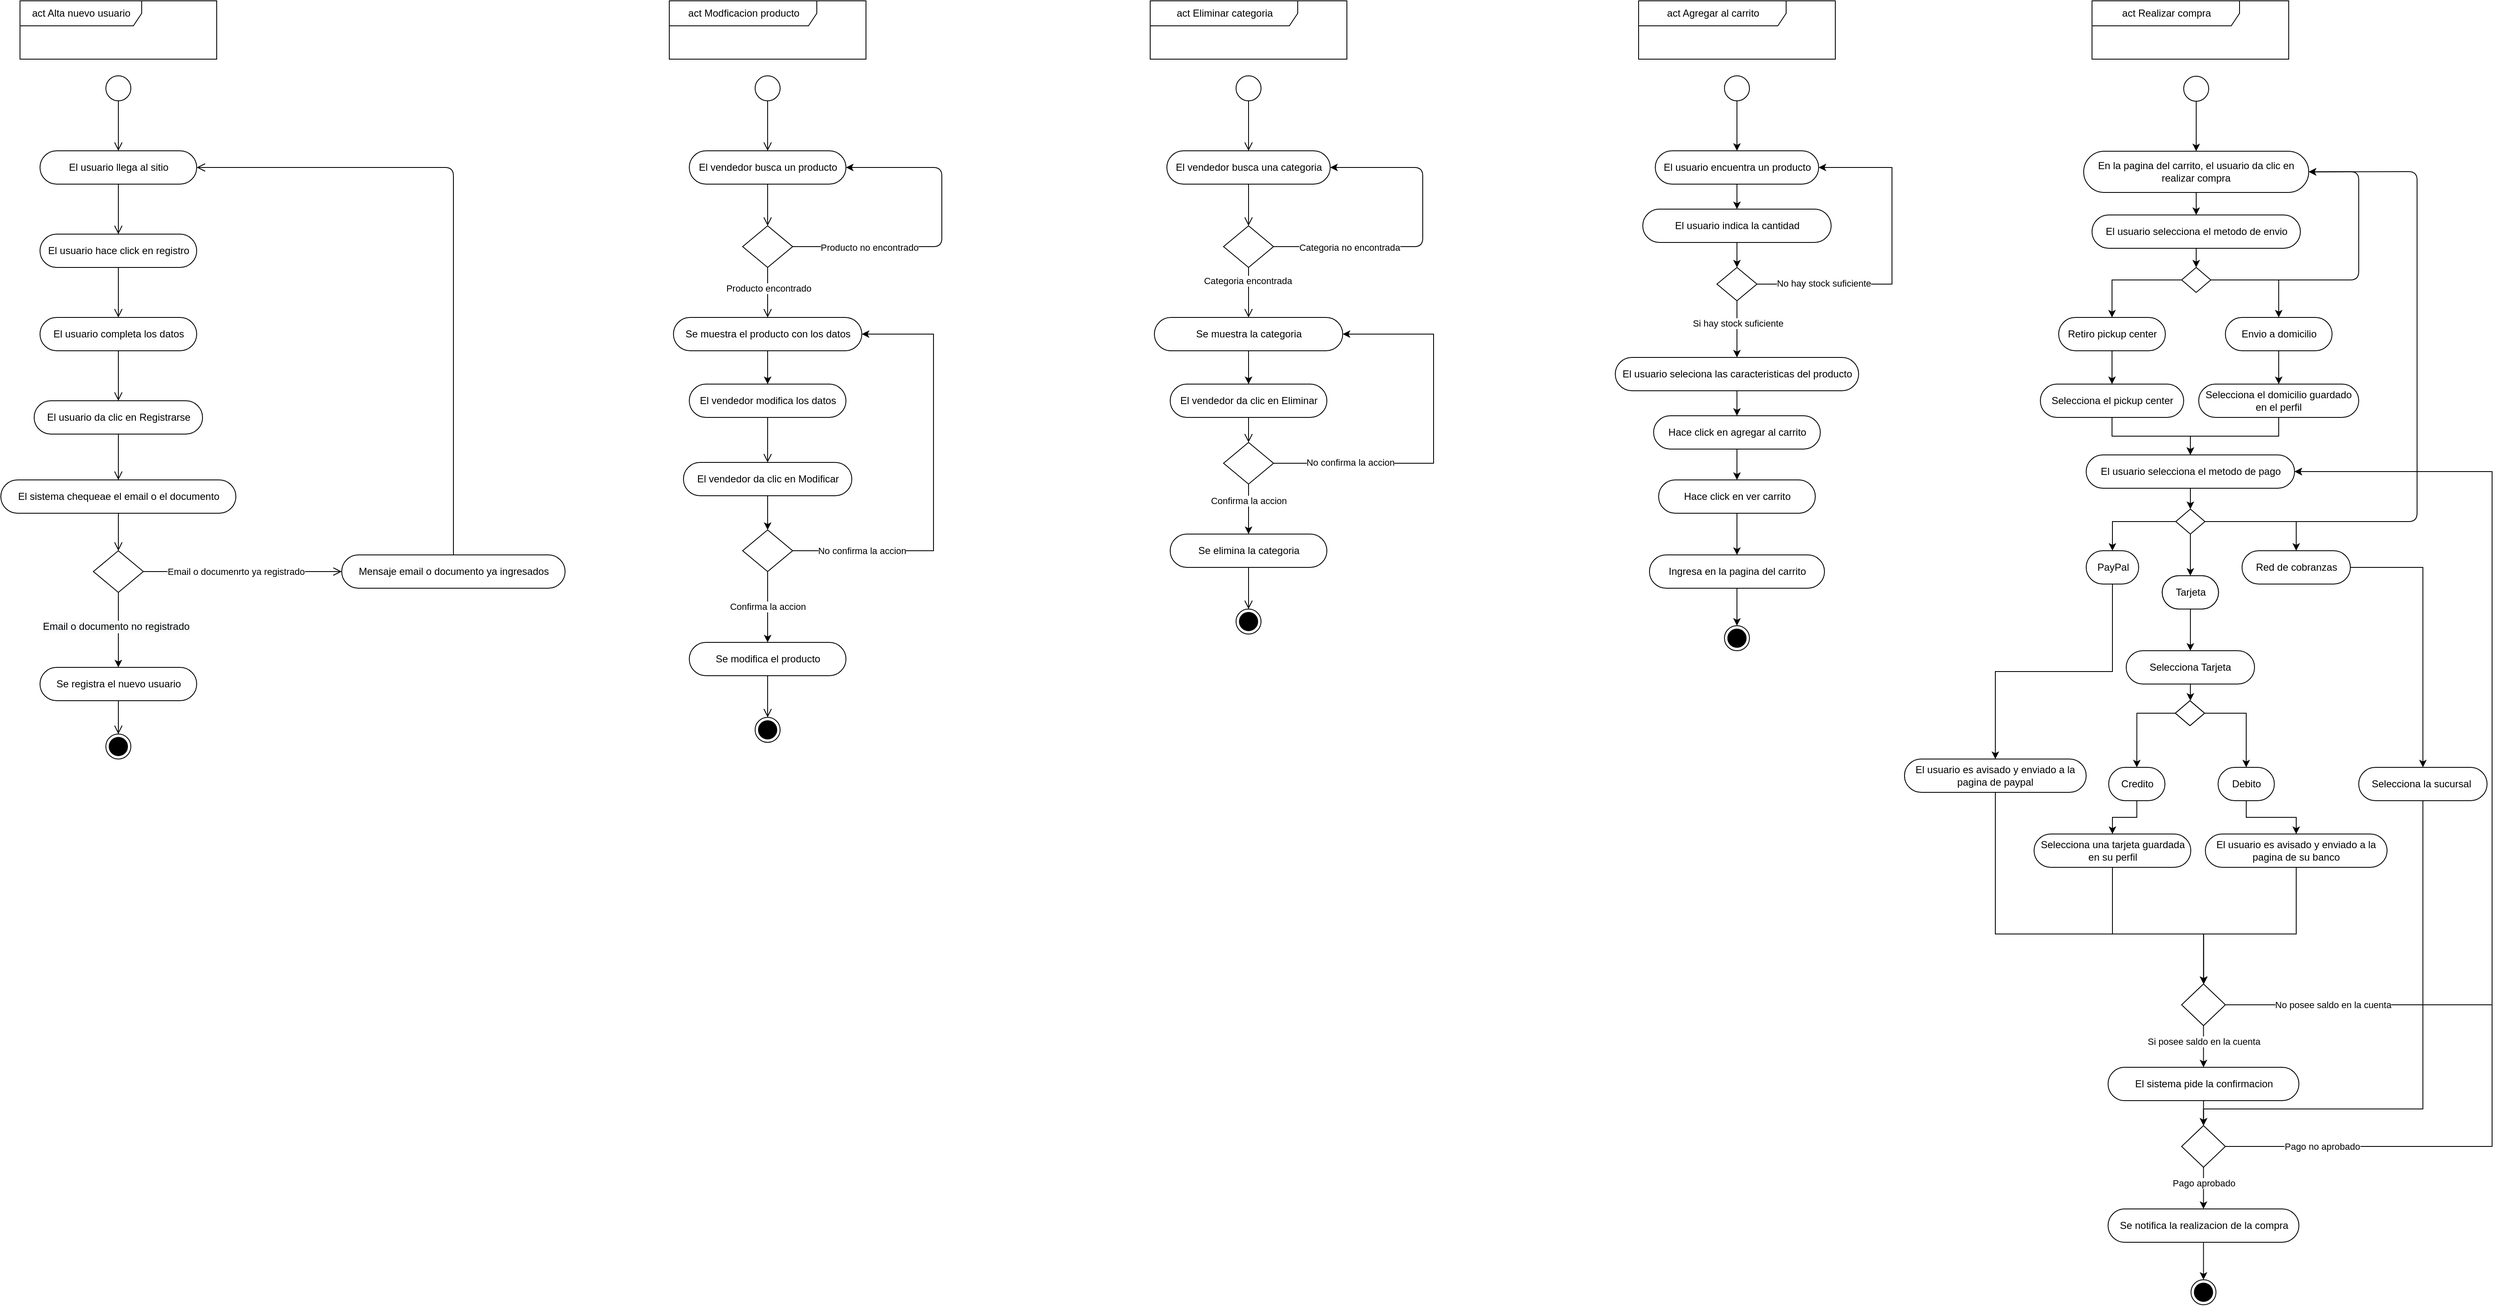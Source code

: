 <mxfile version="15.0.4" type="google"><diagram id="5PZ011A4qRxQ4MZPh3FE" name="Página-1"><mxGraphModel dx="827" dy="450" grid="1" gridSize="10" guides="1" tooltips="1" connect="1" arrows="1" fold="1" page="1" pageScale="1" pageWidth="827" pageHeight="1169" math="0" shadow="0"><root><mxCell id="0"/><mxCell id="1" parent="0"/><mxCell id="V3aoZE5wusPbRb1Oywfg-3" value="" style="ellipse;fillColor=#ffffff;strokeColor=#000000;" parent="1" vertex="1"><mxGeometry x="387" y="100" width="30" height="30" as="geometry"/></mxCell><mxCell id="V3aoZE5wusPbRb1Oywfg-4" value="act Alta nuevo usuario" style="shape=umlFrame;tabPosition=left;html=1;boundedLbl=1;labelInHeader=1;width=146;height=30;" parent="1" vertex="1"><mxGeometry x="284" y="10" width="236" height="70" as="geometry"/></mxCell><mxCell id="V3aoZE5wusPbRb1Oywfg-10" value="El usuario hace click en registro" style="html=1;dashed=0;whitespace=wrap;shape=mxgraph.dfd.start" parent="1" vertex="1"><mxGeometry x="308" y="290" width="188" height="40" as="geometry"/></mxCell><mxCell id="V3aoZE5wusPbRb1Oywfg-11" value="El usuario completa los datos" style="html=1;dashed=0;whitespace=wrap;shape=mxgraph.dfd.start" parent="1" vertex="1"><mxGeometry x="308" y="390" width="188" height="40" as="geometry"/></mxCell><mxCell id="V3aoZE5wusPbRb1Oywfg-12" value="El usuario da clic en Registrarse" style="html=1;dashed=0;whitespace=wrap;shape=mxgraph.dfd.start" parent="1" vertex="1"><mxGeometry x="301" y="490" width="202" height="40" as="geometry"/></mxCell><mxCell id="V3aoZE5wusPbRb1Oywfg-13" value="El sistema chequeae el email o el documento" style="html=1;dashed=0;whitespace=wrap;shape=mxgraph.dfd.start" parent="1" vertex="1"><mxGeometry x="261" y="585" width="282" height="40" as="geometry"/></mxCell><mxCell id="V3aoZE5wusPbRb1Oywfg-14" value="" style="shape=rhombus;html=1;dashed=0;whitespace=wrap;perimeter=rhombusPerimeter;" parent="1" vertex="1"><mxGeometry x="372" y="670" width="60" height="50" as="geometry"/></mxCell><mxCell id="V3aoZE5wusPbRb1Oywfg-15" value="Se registra el nuevo usuario" style="html=1;dashed=0;whitespace=wrap;shape=mxgraph.dfd.start" parent="1" vertex="1"><mxGeometry x="308" y="810" width="188" height="40" as="geometry"/></mxCell><mxCell id="V3aoZE5wusPbRb1Oywfg-16" value="" style="ellipse;html=1;shape=endState;fillColor=#000000;strokeColor=#000000;" parent="1" vertex="1"><mxGeometry x="387" y="890" width="30" height="30" as="geometry"/></mxCell><mxCell id="V3aoZE5wusPbRb1Oywfg-17" value="Mensaje email o documento ya ingresados" style="html=1;dashed=0;whitespace=wrap;shape=mxgraph.dfd.start" parent="1" vertex="1"><mxGeometry x="670" y="675" width="268" height="40" as="geometry"/></mxCell><mxCell id="V3aoZE5wusPbRb1Oywfg-18" value="El usuario llega al sitio" style="html=1;dashed=0;whitespace=wrap;shape=mxgraph.dfd.start" parent="1" vertex="1"><mxGeometry x="308" y="190" width="188" height="40" as="geometry"/></mxCell><mxCell id="V3aoZE5wusPbRb1Oywfg-19" value="" style="endArrow=open;startArrow=none;endFill=0;startFill=0;endSize=8;html=1;verticalAlign=bottom;labelBackgroundColor=none;strokeWidth=1;exitX=0.5;exitY=1;exitDx=0;exitDy=0;entryX=0.5;entryY=0.5;entryDx=0;entryDy=-20;entryPerimeter=0;" parent="1" source="V3aoZE5wusPbRb1Oywfg-3" target="V3aoZE5wusPbRb1Oywfg-18" edge="1"><mxGeometry width="160" relative="1" as="geometry"><mxPoint x="520" y="220" as="sourcePoint"/><mxPoint x="680" y="220" as="targetPoint"/></mxGeometry></mxCell><mxCell id="V3aoZE5wusPbRb1Oywfg-20" value="" style="endArrow=open;startArrow=none;endFill=0;startFill=0;endSize=8;html=1;verticalAlign=bottom;labelBackgroundColor=none;strokeWidth=1;exitX=0.5;exitY=0.5;exitDx=0;exitDy=20;exitPerimeter=0;entryX=0.5;entryY=0.5;entryDx=0;entryDy=-20;entryPerimeter=0;" parent="1" source="V3aoZE5wusPbRb1Oywfg-18" target="V3aoZE5wusPbRb1Oywfg-10" edge="1"><mxGeometry width="160" relative="1" as="geometry"><mxPoint x="620.0" y="290" as="sourcePoint"/><mxPoint x="780.0" y="290" as="targetPoint"/></mxGeometry></mxCell><mxCell id="V3aoZE5wusPbRb1Oywfg-21" value="" style="endArrow=open;startArrow=none;endFill=0;startFill=0;endSize=8;html=1;verticalAlign=bottom;labelBackgroundColor=none;strokeWidth=1;exitX=0.5;exitY=0.5;exitDx=0;exitDy=20;exitPerimeter=0;entryX=0.5;entryY=0.5;entryDx=0;entryDy=-20;entryPerimeter=0;" parent="1" source="V3aoZE5wusPbRb1Oywfg-10" target="V3aoZE5wusPbRb1Oywfg-11" edge="1"><mxGeometry width="160" relative="1" as="geometry"><mxPoint x="630.0" y="300" as="sourcePoint"/><mxPoint x="790.0" y="300" as="targetPoint"/></mxGeometry></mxCell><mxCell id="V3aoZE5wusPbRb1Oywfg-22" value="" style="endArrow=open;startArrow=none;endFill=0;startFill=0;endSize=8;html=1;verticalAlign=bottom;labelBackgroundColor=none;strokeWidth=1;exitX=0.5;exitY=0.5;exitDx=0;exitDy=20;exitPerimeter=0;entryX=0.5;entryY=0.5;entryDx=0;entryDy=-20;entryPerimeter=0;" parent="1" source="V3aoZE5wusPbRb1Oywfg-11" target="V3aoZE5wusPbRb1Oywfg-12" edge="1"><mxGeometry width="160" relative="1" as="geometry"><mxPoint x="640.0" y="310" as="sourcePoint"/><mxPoint x="800.0" y="310" as="targetPoint"/></mxGeometry></mxCell><mxCell id="V3aoZE5wusPbRb1Oywfg-23" value="" style="endArrow=open;startArrow=none;endFill=0;startFill=0;endSize=8;html=1;verticalAlign=bottom;labelBackgroundColor=none;strokeWidth=1;exitX=0.5;exitY=0.5;exitDx=0;exitDy=20;exitPerimeter=0;entryX=0.5;entryY=0.5;entryDx=0;entryDy=-20;entryPerimeter=0;" parent="1" source="V3aoZE5wusPbRb1Oywfg-12" target="V3aoZE5wusPbRb1Oywfg-13" edge="1"><mxGeometry width="160" relative="1" as="geometry"><mxPoint x="650.0" y="320" as="sourcePoint"/><mxPoint x="810.0" y="320" as="targetPoint"/></mxGeometry></mxCell><mxCell id="V3aoZE5wusPbRb1Oywfg-24" value="" style="endArrow=open;startArrow=none;endFill=0;startFill=0;endSize=8;html=1;verticalAlign=bottom;labelBackgroundColor=none;strokeWidth=1;exitX=0.5;exitY=0.5;exitDx=0;exitDy=20;exitPerimeter=0;entryX=0.5;entryY=0;entryDx=0;entryDy=0;" parent="1" source="V3aoZE5wusPbRb1Oywfg-13" target="V3aoZE5wusPbRb1Oywfg-14" edge="1"><mxGeometry width="160" relative="1" as="geometry"><mxPoint x="590.0" y="660" as="sourcePoint"/><mxPoint x="750.0" y="660" as="targetPoint"/></mxGeometry></mxCell><mxCell id="V3aoZE5wusPbRb1Oywfg-26" value="" style="endArrow=open;startArrow=none;endFill=0;startFill=0;endSize=8;html=1;verticalAlign=bottom;labelBackgroundColor=none;strokeWidth=1;exitX=0.5;exitY=0.5;exitDx=0;exitDy=20;exitPerimeter=0;entryX=0.5;entryY=0;entryDx=0;entryDy=0;" parent="1" source="V3aoZE5wusPbRb1Oywfg-15" target="V3aoZE5wusPbRb1Oywfg-16" edge="1"><mxGeometry width="160" relative="1" as="geometry"><mxPoint x="610.0" y="680" as="sourcePoint"/><mxPoint x="770.0" y="680" as="targetPoint"/></mxGeometry></mxCell><mxCell id="V3aoZE5wusPbRb1Oywfg-28" value="" style="endArrow=open;startArrow=none;endFill=0;startFill=0;endSize=8;html=1;verticalAlign=bottom;labelBackgroundColor=none;strokeWidth=1;exitX=1;exitY=0.5;exitDx=0;exitDy=0;entryX=0;entryY=0.5;entryDx=0;entryDy=0;entryPerimeter=0;" parent="1" source="V3aoZE5wusPbRb1Oywfg-14" target="V3aoZE5wusPbRb1Oywfg-17" edge="1"><mxGeometry width="160" relative="1" as="geometry"><mxPoint x="620.0" y="690" as="sourcePoint"/><mxPoint x="780.0" y="690" as="targetPoint"/></mxGeometry></mxCell><mxCell id="V3aoZE5wusPbRb1Oywfg-33" value="Email o documenrto ya registrado" style="edgeLabel;html=1;align=center;verticalAlign=middle;resizable=0;points=[];" parent="V3aoZE5wusPbRb1Oywfg-28" vertex="1" connectable="0"><mxGeometry x="-0.449" y="3" relative="1" as="geometry"><mxPoint x="45" y="3" as="offset"/></mxGeometry></mxCell><mxCell id="V3aoZE5wusPbRb1Oywfg-29" value="" style="endArrow=open;startArrow=none;endFill=0;startFill=0;endSize=8;html=1;verticalAlign=bottom;labelBackgroundColor=none;strokeWidth=1;exitX=0.5;exitY=0.5;exitDx=0;exitDy=-20;exitPerimeter=0;entryX=1;entryY=0.5;entryDx=0;entryDy=0;entryPerimeter=0;" parent="1" source="V3aoZE5wusPbRb1Oywfg-17" target="V3aoZE5wusPbRb1Oywfg-18" edge="1"><mxGeometry width="160" relative="1" as="geometry"><mxPoint x="630.0" y="700" as="sourcePoint"/><mxPoint x="740" y="460" as="targetPoint"/><Array as="points"><mxPoint x="804" y="210"/></Array></mxGeometry></mxCell><mxCell id="V3aoZE5wusPbRb1Oywfg-34" value="" style="endArrow=classic;html=1;exitX=0.5;exitY=1;exitDx=0;exitDy=0;entryX=0.5;entryY=0.5;entryDx=0;entryDy=-20;entryPerimeter=0;" parent="1" source="V3aoZE5wusPbRb1Oywfg-14" target="V3aoZE5wusPbRb1Oywfg-15" edge="1"><mxGeometry width="50" height="50" relative="1" as="geometry"><mxPoint x="530" y="750" as="sourcePoint"/><mxPoint x="670" y="820" as="targetPoint"/></mxGeometry></mxCell><mxCell id="V3aoZE5wusPbRb1Oywfg-36" value="&lt;span style=&quot;font-size: 12px ; background-color: rgb(248 , 249 , 250)&quot;&gt;Email o documento no registrado&lt;/span&gt;" style="edgeLabel;html=1;align=center;verticalAlign=middle;resizable=0;points=[];" parent="V3aoZE5wusPbRb1Oywfg-34" vertex="1" connectable="0"><mxGeometry x="0.503" y="-2" relative="1" as="geometry"><mxPoint x="-1" y="-27" as="offset"/></mxGeometry></mxCell><mxCell id="-JX29xOefGfsIhhJt4SY-1" value="" style="ellipse;fillColor=#ffffff;strokeColor=#000000;" parent="1" vertex="1"><mxGeometry x="1166" y="100" width="30" height="30" as="geometry"/></mxCell><mxCell id="-JX29xOefGfsIhhJt4SY-2" value="act Modficacion producto" style="shape=umlFrame;tabPosition=left;html=1;boundedLbl=1;labelInHeader=1;width=177;height=30;" parent="1" vertex="1"><mxGeometry x="1063" y="10" width="236" height="70" as="geometry"/></mxCell><mxCell id="-JX29xOefGfsIhhJt4SY-4" value="El vendedor modifica los datos" style="html=1;dashed=0;whitespace=wrap;shape=mxgraph.dfd.start" parent="1" vertex="1"><mxGeometry x="1087" y="470" width="188" height="40" as="geometry"/></mxCell><mxCell id="-JX29xOefGfsIhhJt4SY-38" style="edgeStyle=orthogonalEdgeStyle;rounded=0;orthogonalLoop=1;jettySize=auto;html=1;entryX=0.5;entryY=0;entryDx=0;entryDy=0;" parent="1" source="-JX29xOefGfsIhhJt4SY-5" target="-JX29xOefGfsIhhJt4SY-69" edge="1"><mxGeometry relative="1" as="geometry"/></mxCell><mxCell id="-JX29xOefGfsIhhJt4SY-5" value="El vendedor da clic en Modificar" style="html=1;dashed=0;whitespace=wrap;shape=mxgraph.dfd.start" parent="1" vertex="1"><mxGeometry x="1080" y="564" width="202" height="40" as="geometry"/></mxCell><mxCell id="-JX29xOefGfsIhhJt4SY-8" value="Se modifica el producto" style="html=1;dashed=0;whitespace=wrap;shape=mxgraph.dfd.start" parent="1" vertex="1"><mxGeometry x="1087" y="780" width="188" height="40" as="geometry"/></mxCell><mxCell id="-JX29xOefGfsIhhJt4SY-9" value="" style="ellipse;html=1;shape=endState;fillColor=#000000;strokeColor=#000000;" parent="1" vertex="1"><mxGeometry x="1166" y="870" width="30" height="30" as="geometry"/></mxCell><mxCell id="-JX29xOefGfsIhhJt4SY-11" value="El vendedor busca un producto" style="html=1;dashed=0;whitespace=wrap;shape=mxgraph.dfd.start" parent="1" vertex="1"><mxGeometry x="1087" y="190" width="188" height="40" as="geometry"/></mxCell><mxCell id="-JX29xOefGfsIhhJt4SY-12" value="" style="endArrow=open;startArrow=none;endFill=0;startFill=0;endSize=8;html=1;verticalAlign=bottom;labelBackgroundColor=none;strokeWidth=1;exitX=0.5;exitY=1;exitDx=0;exitDy=0;entryX=0.5;entryY=0.5;entryDx=0;entryDy=-20;entryPerimeter=0;" parent="1" source="-JX29xOefGfsIhhJt4SY-1" target="-JX29xOefGfsIhhJt4SY-11" edge="1"><mxGeometry width="160" relative="1" as="geometry"><mxPoint x="1299" y="220" as="sourcePoint"/><mxPoint x="1459" y="220" as="targetPoint"/></mxGeometry></mxCell><mxCell id="-JX29xOefGfsIhhJt4SY-13" value="" style="endArrow=open;startArrow=none;endFill=0;startFill=0;endSize=8;html=1;verticalAlign=bottom;labelBackgroundColor=none;strokeWidth=1;exitX=0.5;exitY=0.5;exitDx=0;exitDy=20;exitPerimeter=0;entryX=0.5;entryY=0;entryDx=0;entryDy=0;" parent="1" source="-JX29xOefGfsIhhJt4SY-11" target="-JX29xOefGfsIhhJt4SY-25" edge="1"><mxGeometry width="160" relative="1" as="geometry"><mxPoint x="1399.0" y="290" as="sourcePoint"/><mxPoint x="1330" y="270" as="targetPoint"/></mxGeometry></mxCell><mxCell id="-JX29xOefGfsIhhJt4SY-14" value="" style="endArrow=open;startArrow=none;endFill=0;startFill=0;endSize=8;html=1;verticalAlign=bottom;labelBackgroundColor=none;strokeWidth=1;exitX=0.5;exitY=1;exitDx=0;exitDy=0;entryX=0.5;entryY=0.5;entryDx=0;entryDy=-20;entryPerimeter=0;" parent="1" source="-JX29xOefGfsIhhJt4SY-25" target="-JX29xOefGfsIhhJt4SY-36" edge="1"><mxGeometry width="160" relative="1" as="geometry"><mxPoint x="1409.0" y="300" as="sourcePoint"/><mxPoint x="1181" y="390" as="targetPoint"/></mxGeometry></mxCell><mxCell id="-JX29xOefGfsIhhJt4SY-35" value="Producto encontrado" style="edgeLabel;html=1;align=center;verticalAlign=middle;resizable=0;points=[];" parent="-JX29xOefGfsIhhJt4SY-14" vertex="1" connectable="0"><mxGeometry x="0.386" y="1" relative="1" as="geometry"><mxPoint y="-17" as="offset"/></mxGeometry></mxCell><mxCell id="-JX29xOefGfsIhhJt4SY-15" value="" style="endArrow=open;startArrow=none;endFill=0;startFill=0;endSize=8;html=1;verticalAlign=bottom;labelBackgroundColor=none;strokeWidth=1;exitX=0.5;exitY=0.5;exitDx=0;exitDy=20;exitPerimeter=0;entryX=0.5;entryY=0.5;entryDx=0;entryDy=-20;entryPerimeter=0;" parent="1" source="-JX29xOefGfsIhhJt4SY-4" target="-JX29xOefGfsIhhJt4SY-5" edge="1"><mxGeometry width="160" relative="1" as="geometry"><mxPoint x="1419.0" y="310" as="sourcePoint"/><mxPoint x="1579.0" y="310" as="targetPoint"/></mxGeometry></mxCell><mxCell id="-JX29xOefGfsIhhJt4SY-18" value="" style="endArrow=open;startArrow=none;endFill=0;startFill=0;endSize=8;html=1;verticalAlign=bottom;labelBackgroundColor=none;strokeWidth=1;exitX=0.5;exitY=0.5;exitDx=0;exitDy=20;exitPerimeter=0;entryX=0.5;entryY=0;entryDx=0;entryDy=0;" parent="1" source="-JX29xOefGfsIhhJt4SY-8" target="-JX29xOefGfsIhhJt4SY-9" edge="1"><mxGeometry width="160" relative="1" as="geometry"><mxPoint x="1389.0" y="810" as="sourcePoint"/><mxPoint x="1549.0" y="810" as="targetPoint"/></mxGeometry></mxCell><mxCell id="-JX29xOefGfsIhhJt4SY-25" value="" style="shape=rhombus;html=1;dashed=0;whitespace=wrap;perimeter=rhombusPerimeter;" parent="1" vertex="1"><mxGeometry x="1151" y="280" width="60" height="50" as="geometry"/></mxCell><mxCell id="-JX29xOefGfsIhhJt4SY-32" value="" style="endArrow=classic;html=1;exitX=1;exitY=0.5;exitDx=0;exitDy=0;entryX=1;entryY=0.5;entryDx=0;entryDy=0;entryPerimeter=0;" parent="1" source="-JX29xOefGfsIhhJt4SY-25" target="-JX29xOefGfsIhhJt4SY-11" edge="1"><mxGeometry width="50" height="50" relative="1" as="geometry"><mxPoint x="1350" y="480" as="sourcePoint"/><mxPoint x="1320" y="260" as="targetPoint"/><Array as="points"><mxPoint x="1390" y="305"/><mxPoint x="1390" y="210"/></Array></mxGeometry></mxCell><mxCell id="-JX29xOefGfsIhhJt4SY-33" value="Producto no encontrado" style="edgeLabel;html=1;align=center;verticalAlign=middle;resizable=0;points=[];" parent="-JX29xOefGfsIhhJt4SY-32" vertex="1" connectable="0"><mxGeometry x="-0.5" y="-1" relative="1" as="geometry"><mxPoint x="-6" as="offset"/></mxGeometry></mxCell><mxCell id="-JX29xOefGfsIhhJt4SY-37" style="edgeStyle=orthogonalEdgeStyle;rounded=0;orthogonalLoop=1;jettySize=auto;html=1;entryX=0.5;entryY=0.5;entryDx=0;entryDy=-20;entryPerimeter=0;" parent="1" source="-JX29xOefGfsIhhJt4SY-36" target="-JX29xOefGfsIhhJt4SY-4" edge="1"><mxGeometry relative="1" as="geometry"/></mxCell><mxCell id="-JX29xOefGfsIhhJt4SY-36" value="Se muestra el producto con los datos" style="html=1;dashed=0;whitespace=wrap;shape=mxgraph.dfd.start" parent="1" vertex="1"><mxGeometry x="1068" y="390" width="226" height="40" as="geometry"/></mxCell><mxCell id="-JX29xOefGfsIhhJt4SY-39" value="" style="ellipse;fillColor=#ffffff;strokeColor=#000000;" parent="1" vertex="1"><mxGeometry x="1743" y="100" width="30" height="30" as="geometry"/></mxCell><mxCell id="-JX29xOefGfsIhhJt4SY-40" value="act Eliminar categoria" style="shape=umlFrame;tabPosition=left;html=1;boundedLbl=1;labelInHeader=1;width=177;height=30;" parent="1" vertex="1"><mxGeometry x="1640" y="10" width="236" height="70" as="geometry"/></mxCell><mxCell id="-JX29xOefGfsIhhJt4SY-41" value="El vendedor da clic en Eliminar" style="html=1;dashed=0;whitespace=wrap;shape=mxgraph.dfd.start" parent="1" vertex="1"><mxGeometry x="1664" y="470" width="188" height="40" as="geometry"/></mxCell><mxCell id="-JX29xOefGfsIhhJt4SY-44" value="Se elimina la categoria" style="html=1;dashed=0;whitespace=wrap;shape=mxgraph.dfd.start" parent="1" vertex="1"><mxGeometry x="1664" y="650" width="188" height="40" as="geometry"/></mxCell><mxCell id="-JX29xOefGfsIhhJt4SY-45" value="" style="ellipse;html=1;shape=endState;fillColor=#000000;strokeColor=#000000;" parent="1" vertex="1"><mxGeometry x="1743" y="740" width="30" height="30" as="geometry"/></mxCell><mxCell id="-JX29xOefGfsIhhJt4SY-46" value="El vendedor busca una categoria" style="html=1;dashed=0;whitespace=wrap;shape=mxgraph.dfd.start" parent="1" vertex="1"><mxGeometry x="1660" y="190" width="196" height="40" as="geometry"/></mxCell><mxCell id="-JX29xOefGfsIhhJt4SY-47" value="" style="endArrow=open;startArrow=none;endFill=0;startFill=0;endSize=8;html=1;verticalAlign=bottom;labelBackgroundColor=none;strokeWidth=1;exitX=0.5;exitY=1;exitDx=0;exitDy=0;entryX=0.5;entryY=0.5;entryDx=0;entryDy=-20;entryPerimeter=0;" parent="1" source="-JX29xOefGfsIhhJt4SY-39" target="-JX29xOefGfsIhhJt4SY-46" edge="1"><mxGeometry width="160" relative="1" as="geometry"><mxPoint x="1876" y="220" as="sourcePoint"/><mxPoint x="2036" y="220" as="targetPoint"/></mxGeometry></mxCell><mxCell id="-JX29xOefGfsIhhJt4SY-48" value="" style="endArrow=open;startArrow=none;endFill=0;startFill=0;endSize=8;html=1;verticalAlign=bottom;labelBackgroundColor=none;strokeWidth=1;exitX=0.5;exitY=0.5;exitDx=0;exitDy=20;exitPerimeter=0;entryX=0.5;entryY=0;entryDx=0;entryDy=0;" parent="1" source="-JX29xOefGfsIhhJt4SY-46" target="-JX29xOefGfsIhhJt4SY-53" edge="1"><mxGeometry width="160" relative="1" as="geometry"><mxPoint x="1976.0" y="290" as="sourcePoint"/><mxPoint x="1907" y="270" as="targetPoint"/></mxGeometry></mxCell><mxCell id="-JX29xOefGfsIhhJt4SY-49" value="" style="endArrow=open;startArrow=none;endFill=0;startFill=0;endSize=8;html=1;verticalAlign=bottom;labelBackgroundColor=none;strokeWidth=1;exitX=0.5;exitY=1;exitDx=0;exitDy=0;entryX=0.5;entryY=0.5;entryDx=0;entryDy=-20;entryPerimeter=0;" parent="1" source="-JX29xOefGfsIhhJt4SY-53" target="-JX29xOefGfsIhhJt4SY-57" edge="1"><mxGeometry width="160" relative="1" as="geometry"><mxPoint x="1986.0" y="300" as="sourcePoint"/><mxPoint x="1758" y="390" as="targetPoint"/></mxGeometry></mxCell><mxCell id="-JX29xOefGfsIhhJt4SY-58" value="Categoria encontrada" style="edgeLabel;html=1;align=center;verticalAlign=middle;resizable=0;points=[];" parent="-JX29xOefGfsIhhJt4SY-49" vertex="1" connectable="0"><mxGeometry x="-0.476" y="-1" relative="1" as="geometry"><mxPoint as="offset"/></mxGeometry></mxCell><mxCell id="-JX29xOefGfsIhhJt4SY-51" value="" style="endArrow=open;startArrow=none;endFill=0;startFill=0;endSize=8;html=1;verticalAlign=bottom;labelBackgroundColor=none;strokeWidth=1;exitX=0.5;exitY=0.5;exitDx=0;exitDy=20;exitPerimeter=0;entryX=0.5;entryY=0;entryDx=0;entryDy=0;" parent="1" source="-JX29xOefGfsIhhJt4SY-41" target="-JX29xOefGfsIhhJt4SY-59" edge="1"><mxGeometry width="160" relative="1" as="geometry"><mxPoint x="1996.0" y="310" as="sourcePoint"/><mxPoint x="1810" y="530" as="targetPoint"/></mxGeometry></mxCell><mxCell id="-JX29xOefGfsIhhJt4SY-52" value="" style="endArrow=open;startArrow=none;endFill=0;startFill=0;endSize=8;html=1;verticalAlign=bottom;labelBackgroundColor=none;strokeWidth=1;exitX=0.5;exitY=0.5;exitDx=0;exitDy=20;exitPerimeter=0;entryX=0.5;entryY=0;entryDx=0;entryDy=0;" parent="1" source="-JX29xOefGfsIhhJt4SY-44" target="-JX29xOefGfsIhhJt4SY-45" edge="1"><mxGeometry width="160" relative="1" as="geometry"><mxPoint x="1966.0" y="680" as="sourcePoint"/><mxPoint x="2126" y="680" as="targetPoint"/></mxGeometry></mxCell><mxCell id="-JX29xOefGfsIhhJt4SY-53" value="" style="shape=rhombus;html=1;dashed=0;whitespace=wrap;perimeter=rhombusPerimeter;" parent="1" vertex="1"><mxGeometry x="1728" y="280" width="60" height="50" as="geometry"/></mxCell><mxCell id="-JX29xOefGfsIhhJt4SY-54" value="" style="endArrow=classic;html=1;exitX=1;exitY=0.5;exitDx=0;exitDy=0;entryX=1;entryY=0.5;entryDx=0;entryDy=0;entryPerimeter=0;" parent="1" source="-JX29xOefGfsIhhJt4SY-53" target="-JX29xOefGfsIhhJt4SY-46" edge="1"><mxGeometry width="50" height="50" relative="1" as="geometry"><mxPoint x="1927" y="480" as="sourcePoint"/><mxPoint x="1897" y="260" as="targetPoint"/><Array as="points"><mxPoint x="1967" y="305"/><mxPoint x="1967" y="210"/></Array></mxGeometry></mxCell><mxCell id="-JX29xOefGfsIhhJt4SY-55" value="Categoria no encontrada" style="edgeLabel;html=1;align=center;verticalAlign=middle;resizable=0;points=[];" parent="-JX29xOefGfsIhhJt4SY-54" vertex="1" connectable="0"><mxGeometry x="-0.5" y="-1" relative="1" as="geometry"><mxPoint x="-6" as="offset"/></mxGeometry></mxCell><mxCell id="-JX29xOefGfsIhhJt4SY-56" style="edgeStyle=orthogonalEdgeStyle;rounded=0;orthogonalLoop=1;jettySize=auto;html=1;entryX=0.5;entryY=0.5;entryDx=0;entryDy=-20;entryPerimeter=0;" parent="1" source="-JX29xOefGfsIhhJt4SY-57" target="-JX29xOefGfsIhhJt4SY-41" edge="1"><mxGeometry relative="1" as="geometry"/></mxCell><mxCell id="-JX29xOefGfsIhhJt4SY-57" value="Se muestra la categoria" style="html=1;dashed=0;whitespace=wrap;shape=mxgraph.dfd.start" parent="1" vertex="1"><mxGeometry x="1645" y="390" width="226" height="40" as="geometry"/></mxCell><mxCell id="-JX29xOefGfsIhhJt4SY-60" style="edgeStyle=orthogonalEdgeStyle;rounded=0;orthogonalLoop=1;jettySize=auto;html=1;exitX=1;exitY=0.5;exitDx=0;exitDy=0;entryX=1;entryY=0.5;entryDx=0;entryDy=0;entryPerimeter=0;" parent="1" source="-JX29xOefGfsIhhJt4SY-59" target="-JX29xOefGfsIhhJt4SY-57" edge="1"><mxGeometry relative="1" as="geometry"><mxPoint x="1788" y="565" as="sourcePoint"/><mxPoint x="1930" y="250" as="targetPoint"/><Array as="points"><mxPoint x="1980" y="565"/><mxPoint x="1980" y="410"/></Array></mxGeometry></mxCell><mxCell id="-JX29xOefGfsIhhJt4SY-61" value="No confirma la accion" style="edgeLabel;html=1;align=center;verticalAlign=middle;resizable=0;points=[];" parent="-JX29xOefGfsIhhJt4SY-60" vertex="1" connectable="0"><mxGeometry x="-0.829" y="2" relative="1" as="geometry"><mxPoint x="53" y="1" as="offset"/></mxGeometry></mxCell><mxCell id="-JX29xOefGfsIhhJt4SY-62" style="edgeStyle=orthogonalEdgeStyle;rounded=0;orthogonalLoop=1;jettySize=auto;html=1;entryX=0.5;entryY=0.5;entryDx=0;entryDy=-20;entryPerimeter=0;" parent="1" source="-JX29xOefGfsIhhJt4SY-59" target="-JX29xOefGfsIhhJt4SY-44" edge="1"><mxGeometry relative="1" as="geometry"><Array as="points"><mxPoint x="1758" y="610"/><mxPoint x="1758" y="610"/></Array></mxGeometry></mxCell><mxCell id="-JX29xOefGfsIhhJt4SY-63" value="Confirma la accion" style="edgeLabel;html=1;align=center;verticalAlign=middle;resizable=0;points=[];" parent="-JX29xOefGfsIhhJt4SY-62" vertex="1" connectable="0"><mxGeometry x="0.794" relative="1" as="geometry"><mxPoint y="-34" as="offset"/></mxGeometry></mxCell><mxCell id="-JX29xOefGfsIhhJt4SY-59" value="" style="shape=rhombus;html=1;dashed=0;whitespace=wrap;perimeter=rhombusPerimeter;" parent="1" vertex="1"><mxGeometry x="1728" y="540" width="60" height="50" as="geometry"/></mxCell><mxCell id="-JX29xOefGfsIhhJt4SY-65" style="edgeStyle=orthogonalEdgeStyle;rounded=0;orthogonalLoop=1;jettySize=auto;html=1;exitX=1;exitY=0.5;exitDx=0;exitDy=0;entryX=1;entryY=0.5;entryDx=0;entryDy=0;entryPerimeter=0;" parent="1" source="-JX29xOefGfsIhhJt4SY-69" target="-JX29xOefGfsIhhJt4SY-36" edge="1"><mxGeometry relative="1" as="geometry"><mxPoint x="1400" y="605" as="sourcePoint"/><mxPoint x="1468" y="250" as="targetPoint"/><Array as="points"><mxPoint x="1380" y="670"/><mxPoint x="1380" y="410"/></Array></mxGeometry></mxCell><mxCell id="-JX29xOefGfsIhhJt4SY-66" value="No confirma la accion" style="edgeLabel;html=1;align=center;verticalAlign=middle;resizable=0;points=[];" parent="-JX29xOefGfsIhhJt4SY-65" vertex="1" connectable="0"><mxGeometry x="-0.829" y="2" relative="1" as="geometry"><mxPoint x="39" y="2" as="offset"/></mxGeometry></mxCell><mxCell id="-JX29xOefGfsIhhJt4SY-67" style="edgeStyle=orthogonalEdgeStyle;rounded=0;orthogonalLoop=1;jettySize=auto;html=1;entryX=0.5;entryY=0.5;entryDx=0;entryDy=-20;entryPerimeter=0;" parent="1" source="-JX29xOefGfsIhhJt4SY-69" target="-JX29xOefGfsIhhJt4SY-8" edge="1"><mxGeometry relative="1" as="geometry"><mxPoint x="1370" y="690.0" as="targetPoint"/><Array as="points"><mxPoint x="1181" y="650"/></Array></mxGeometry></mxCell><mxCell id="-JX29xOefGfsIhhJt4SY-68" value="Confirma la accion" style="edgeLabel;html=1;align=center;verticalAlign=middle;resizable=0;points=[];" parent="-JX29xOefGfsIhhJt4SY-67" vertex="1" connectable="0"><mxGeometry x="0.794" relative="1" as="geometry"><mxPoint y="-34" as="offset"/></mxGeometry></mxCell><mxCell id="-JX29xOefGfsIhhJt4SY-69" value="" style="shape=rhombus;html=1;dashed=0;whitespace=wrap;perimeter=rhombusPerimeter;" parent="1" vertex="1"><mxGeometry x="1151" y="645" width="60" height="50" as="geometry"/></mxCell><mxCell id="Q4865_6NIRIxQTWSCojx-26" style="edgeStyle=orthogonalEdgeStyle;rounded=0;orthogonalLoop=1;jettySize=auto;html=1;entryX=0.5;entryY=0.5;entryDx=0;entryDy=-20;entryPerimeter=0;" parent="1" source="Q4865_6NIRIxQTWSCojx-1" target="Q4865_6NIRIxQTWSCojx-6" edge="1"><mxGeometry relative="1" as="geometry"/></mxCell><mxCell id="Q4865_6NIRIxQTWSCojx-1" value="" style="ellipse;fillColor=#ffffff;strokeColor=#000000;" parent="1" vertex="1"><mxGeometry x="2329" y="100" width="30" height="30" as="geometry"/></mxCell><mxCell id="Q4865_6NIRIxQTWSCojx-2" value="act Agregar al carrito" style="shape=umlFrame;tabPosition=left;html=1;boundedLbl=1;labelInHeader=1;width=177;height=30;" parent="1" vertex="1"><mxGeometry x="2226" y="10" width="236" height="70" as="geometry"/></mxCell><mxCell id="Q4865_6NIRIxQTWSCojx-29" style="edgeStyle=orthogonalEdgeStyle;rounded=0;orthogonalLoop=1;jettySize=auto;html=1;entryX=0.5;entryY=0.5;entryDx=0;entryDy=-20;entryPerimeter=0;" parent="1" source="Q4865_6NIRIxQTWSCojx-3" target="Q4865_6NIRIxQTWSCojx-24" edge="1"><mxGeometry relative="1" as="geometry"/></mxCell><mxCell id="Q4865_6NIRIxQTWSCojx-3" value="Hace click en agregar al carrito" style="html=1;dashed=0;whitespace=wrap;shape=mxgraph.dfd.start" parent="1" vertex="1"><mxGeometry x="2244" y="508" width="200" height="40" as="geometry"/></mxCell><mxCell id="Q4865_6NIRIxQTWSCojx-31" style="edgeStyle=orthogonalEdgeStyle;rounded=0;orthogonalLoop=1;jettySize=auto;html=1;entryX=0.5;entryY=0;entryDx=0;entryDy=0;" parent="1" source="Q4865_6NIRIxQTWSCojx-4" target="Q4865_6NIRIxQTWSCojx-5" edge="1"><mxGeometry relative="1" as="geometry"/></mxCell><mxCell id="Q4865_6NIRIxQTWSCojx-4" value="Ingresa en la pagina del carrito" style="html=1;dashed=0;whitespace=wrap;shape=mxgraph.dfd.start" parent="1" vertex="1"><mxGeometry x="2239" y="675" width="210" height="40" as="geometry"/></mxCell><mxCell id="Q4865_6NIRIxQTWSCojx-5" value="" style="ellipse;html=1;shape=endState;fillColor=#000000;strokeColor=#000000;" parent="1" vertex="1"><mxGeometry x="2329" y="760" width="30" height="30" as="geometry"/></mxCell><mxCell id="Q4865_6NIRIxQTWSCojx-27" style="edgeStyle=orthogonalEdgeStyle;rounded=0;orthogonalLoop=1;jettySize=auto;html=1;entryX=0.5;entryY=0.5;entryDx=0;entryDy=-20;entryPerimeter=0;" parent="1" source="Q4865_6NIRIxQTWSCojx-6" target="Q4865_6NIRIxQTWSCojx-17" edge="1"><mxGeometry relative="1" as="geometry"/></mxCell><mxCell id="Q4865_6NIRIxQTWSCojx-6" value="El usuario encuentra un producto" style="html=1;dashed=0;whitespace=wrap;shape=mxgraph.dfd.start" parent="1" vertex="1"><mxGeometry x="2246" y="190" width="196" height="40" as="geometry"/></mxCell><mxCell id="Q4865_6NIRIxQTWSCojx-28" style="edgeStyle=orthogonalEdgeStyle;rounded=0;orthogonalLoop=1;jettySize=auto;html=1;exitX=0.5;exitY=0.5;exitDx=0;exitDy=20;exitPerimeter=0;" parent="1" source="Q4865_6NIRIxQTWSCojx-17" target="KpRFpNhfIUBL6zl3DSHp-5" edge="1"><mxGeometry relative="1" as="geometry"><mxPoint x="2344" y="340" as="targetPoint"/></mxGeometry></mxCell><mxCell id="Q4865_6NIRIxQTWSCojx-17" value="El usuario indica la cantidad" style="html=1;dashed=0;whitespace=wrap;shape=mxgraph.dfd.start" parent="1" vertex="1"><mxGeometry x="2231" y="260" width="226" height="40" as="geometry"/></mxCell><mxCell id="Q4865_6NIRIxQTWSCojx-23" value="act Realizar compra" style="shape=umlFrame;tabPosition=left;html=1;boundedLbl=1;labelInHeader=1;width=177;height=30;" parent="1" vertex="1"><mxGeometry x="2770" y="10" width="236" height="70" as="geometry"/></mxCell><mxCell id="Q4865_6NIRIxQTWSCojx-30" style="edgeStyle=orthogonalEdgeStyle;rounded=0;orthogonalLoop=1;jettySize=auto;html=1;entryX=0.5;entryY=0.5;entryDx=0;entryDy=-20;entryPerimeter=0;" parent="1" source="Q4865_6NIRIxQTWSCojx-24" target="Q4865_6NIRIxQTWSCojx-4" edge="1"><mxGeometry relative="1" as="geometry"/></mxCell><mxCell id="Q4865_6NIRIxQTWSCojx-24" value="Hace click en ver carrito" style="html=1;dashed=0;whitespace=wrap;shape=mxgraph.dfd.start" parent="1" vertex="1"><mxGeometry x="2250" y="585" width="188" height="40" as="geometry"/></mxCell><mxCell id="Q4865_6NIRIxQTWSCojx-32" style="edgeStyle=orthogonalEdgeStyle;rounded=0;orthogonalLoop=1;jettySize=auto;html=1;entryX=0.5;entryY=0.5;entryDx=0;entryDy=-24.75;entryPerimeter=0;" parent="1" source="Q4865_6NIRIxQTWSCojx-33" target="Q4865_6NIRIxQTWSCojx-40" edge="1"><mxGeometry relative="1" as="geometry"/></mxCell><mxCell id="Q4865_6NIRIxQTWSCojx-33" value="" style="ellipse;fillColor=#ffffff;strokeColor=#000000;" parent="1" vertex="1"><mxGeometry x="2880" y="100.5" width="30" height="30" as="geometry"/></mxCell><mxCell id="Q4865_6NIRIxQTWSCojx-61" style="edgeStyle=orthogonalEdgeStyle;rounded=0;orthogonalLoop=1;jettySize=auto;html=1;" parent="1" source="Q4865_6NIRIxQTWSCojx-35" target="Q4865_6NIRIxQTWSCojx-60" edge="1"><mxGeometry relative="1" as="geometry"/></mxCell><mxCell id="Q4865_6NIRIxQTWSCojx-35" value="El usuario selecciona el metodo de pago" style="html=1;dashed=0;whitespace=wrap;shape=mxgraph.dfd.start" parent="1" vertex="1"><mxGeometry x="2763" y="555" width="250" height="40" as="geometry"/></mxCell><mxCell id="Q4865_6NIRIxQTWSCojx-38" value="" style="ellipse;html=1;shape=endState;fillColor=#000000;strokeColor=#000000;" parent="1" vertex="1"><mxGeometry x="2888.75" y="1545" width="30" height="30" as="geometry"/></mxCell><mxCell id="Q4865_6NIRIxQTWSCojx-39" style="edgeStyle=orthogonalEdgeStyle;rounded=0;orthogonalLoop=1;jettySize=auto;html=1;entryX=0.5;entryY=0.5;entryDx=0;entryDy=-20;entryPerimeter=0;" parent="1" source="Q4865_6NIRIxQTWSCojx-40" target="Q4865_6NIRIxQTWSCojx-42" edge="1"><mxGeometry relative="1" as="geometry"/></mxCell><mxCell id="Q4865_6NIRIxQTWSCojx-40" value="En la pagina del carrito, el usuario da clic en realizar compra" style="dashed=0;whitespace=wrap;shape=mxgraph.dfd.start;whiteSpace=wrap;html=1;" parent="1" vertex="1"><mxGeometry x="2760" y="190.5" width="270" height="49.5" as="geometry"/></mxCell><mxCell id="Q4865_6NIRIxQTWSCojx-48" value="" style="edgeStyle=orthogonalEdgeStyle;rounded=0;orthogonalLoop=1;jettySize=auto;html=1;" parent="1" source="Q4865_6NIRIxQTWSCojx-42" target="Q4865_6NIRIxQTWSCojx-46" edge="1"><mxGeometry relative="1" as="geometry"/></mxCell><mxCell id="Q4865_6NIRIxQTWSCojx-42" value="El usuario selecciona el metodo de envio" style="html=1;dashed=0;whitespace=wrap;shape=mxgraph.dfd.start" parent="1" vertex="1"><mxGeometry x="2770" y="267" width="250" height="40" as="geometry"/></mxCell><mxCell id="Q4865_6NIRIxQTWSCojx-52" style="edgeStyle=orthogonalEdgeStyle;rounded=0;orthogonalLoop=1;jettySize=auto;html=1;entryX=0.5;entryY=0.5;entryDx=0;entryDy=-20;entryPerimeter=0;" parent="1" source="Q4865_6NIRIxQTWSCojx-46" target="Q4865_6NIRIxQTWSCojx-49" edge="1"><mxGeometry relative="1" as="geometry"/></mxCell><mxCell id="Q4865_6NIRIxQTWSCojx-53" style="edgeStyle=orthogonalEdgeStyle;rounded=0;orthogonalLoop=1;jettySize=auto;html=1;entryX=0.5;entryY=0.5;entryDx=0;entryDy=-20;entryPerimeter=0;" parent="1" source="Q4865_6NIRIxQTWSCojx-46" target="Q4865_6NIRIxQTWSCojx-50" edge="1"><mxGeometry relative="1" as="geometry"/></mxCell><mxCell id="Q4865_6NIRIxQTWSCojx-46" value="" style="shape=rhombus;html=1;dashed=0;whitespace=wrap;perimeter=rhombusPerimeter;" parent="1" vertex="1"><mxGeometry x="2877.5" y="330" width="35" height="30" as="geometry"/></mxCell><mxCell id="Q4865_6NIRIxQTWSCojx-56" style="edgeStyle=orthogonalEdgeStyle;rounded=0;orthogonalLoop=1;jettySize=auto;html=1;entryX=0.5;entryY=0.5;entryDx=0;entryDy=-20;entryPerimeter=0;" parent="1" source="Q4865_6NIRIxQTWSCojx-49" target="Q4865_6NIRIxQTWSCojx-54" edge="1"><mxGeometry relative="1" as="geometry"/></mxCell><mxCell id="Q4865_6NIRIxQTWSCojx-49" value="Retiro pickup center" style="html=1;dashed=0;whitespace=wrap;shape=mxgraph.dfd.start" parent="1" vertex="1"><mxGeometry x="2730" y="390" width="128" height="40" as="geometry"/></mxCell><mxCell id="Q4865_6NIRIxQTWSCojx-57" style="edgeStyle=orthogonalEdgeStyle;rounded=0;orthogonalLoop=1;jettySize=auto;html=1;entryX=0.5;entryY=0.5;entryDx=0;entryDy=-20;entryPerimeter=0;" parent="1" source="Q4865_6NIRIxQTWSCojx-50" target="Q4865_6NIRIxQTWSCojx-55" edge="1"><mxGeometry relative="1" as="geometry"/></mxCell><mxCell id="Q4865_6NIRIxQTWSCojx-50" value="Envio a domicilio" style="html=1;dashed=0;whitespace=wrap;shape=mxgraph.dfd.start" parent="1" vertex="1"><mxGeometry x="2930" y="390" width="128" height="40" as="geometry"/></mxCell><mxCell id="Q4865_6NIRIxQTWSCojx-58" style="edgeStyle=orthogonalEdgeStyle;rounded=0;orthogonalLoop=1;jettySize=auto;html=1;entryX=0.5;entryY=0.5;entryDx=0;entryDy=-20;entryPerimeter=0;" parent="1" source="Q4865_6NIRIxQTWSCojx-54" target="Q4865_6NIRIxQTWSCojx-35" edge="1"><mxGeometry relative="1" as="geometry"/></mxCell><mxCell id="Q4865_6NIRIxQTWSCojx-54" value="Selecciona el pickup center" style="html=1;dashed=0;whitespace=wrap;shape=mxgraph.dfd.start" parent="1" vertex="1"><mxGeometry x="2708" y="470" width="172" height="40" as="geometry"/></mxCell><mxCell id="Q4865_6NIRIxQTWSCojx-59" style="edgeStyle=orthogonalEdgeStyle;rounded=0;orthogonalLoop=1;jettySize=auto;html=1;entryX=0.5;entryY=0.5;entryDx=0;entryDy=-20;entryPerimeter=0;" parent="1" source="Q4865_6NIRIxQTWSCojx-55" target="Q4865_6NIRIxQTWSCojx-35" edge="1"><mxGeometry relative="1" as="geometry"/></mxCell><mxCell id="Q4865_6NIRIxQTWSCojx-55" value="Selecciona el domicilio guardado en el perfil" style="html=1;dashed=0;whitespace=wrap;shape=mxgraph.dfd.start;whiteSpace=wrap;" parent="1" vertex="1"><mxGeometry x="2898" y="470" width="192" height="40" as="geometry"/></mxCell><mxCell id="Q4865_6NIRIxQTWSCojx-72" style="edgeStyle=orthogonalEdgeStyle;rounded=0;orthogonalLoop=1;jettySize=auto;html=1;entryX=0.5;entryY=0.5;entryDx=0;entryDy=-20;entryPerimeter=0;" parent="1" source="Q4865_6NIRIxQTWSCojx-60" target="Q4865_6NIRIxQTWSCojx-68" edge="1"><mxGeometry relative="1" as="geometry"/></mxCell><mxCell id="Q4865_6NIRIxQTWSCojx-73" style="edgeStyle=orthogonalEdgeStyle;rounded=0;orthogonalLoop=1;jettySize=auto;html=1;entryX=0.5;entryY=0.5;entryDx=0;entryDy=-20;entryPerimeter=0;" parent="1" source="Q4865_6NIRIxQTWSCojx-60" target="Q4865_6NIRIxQTWSCojx-63" edge="1"><mxGeometry relative="1" as="geometry"/></mxCell><mxCell id="Q4865_6NIRIxQTWSCojx-74" style="edgeStyle=orthogonalEdgeStyle;rounded=0;orthogonalLoop=1;jettySize=auto;html=1;entryX=0.5;entryY=0.5;entryDx=0;entryDy=-20;entryPerimeter=0;" parent="1" source="Q4865_6NIRIxQTWSCojx-60" target="Q4865_6NIRIxQTWSCojx-64" edge="1"><mxGeometry relative="1" as="geometry"/></mxCell><mxCell id="Q4865_6NIRIxQTWSCojx-60" value="" style="shape=rhombus;html=1;dashed=0;whitespace=wrap;perimeter=rhombusPerimeter;" parent="1" vertex="1"><mxGeometry x="2870.5" y="620" width="35" height="30" as="geometry"/></mxCell><mxCell id="Q4865_6NIRIxQTWSCojx-62" value="Tarjeta" style="html=1;dashed=0;whitespace=wrap;shape=mxgraph.dfd.start" parent="1" vertex="1"><mxGeometry x="2854.25" y="700" width="67.5" height="40" as="geometry"/></mxCell><mxCell id="Q4865_6NIRIxQTWSCojx-75" style="edgeStyle=orthogonalEdgeStyle;rounded=0;orthogonalLoop=1;jettySize=auto;html=1;entryX=0.5;entryY=0.5;entryDx=0;entryDy=-20;entryPerimeter=0;" parent="1" source="Q4865_6NIRIxQTWSCojx-63" target="Q4865_6NIRIxQTWSCojx-65" edge="1"><mxGeometry relative="1" as="geometry"/></mxCell><mxCell id="Q4865_6NIRIxQTWSCojx-63" value="PayPal" style="html=1;dashed=0;whitespace=wrap;shape=mxgraph.dfd.start" parent="1" vertex="1"><mxGeometry x="2763" y="670" width="63" height="40" as="geometry"/></mxCell><mxCell id="Q4865_6NIRIxQTWSCojx-76" style="edgeStyle=orthogonalEdgeStyle;rounded=0;orthogonalLoop=1;jettySize=auto;html=1;entryX=0.5;entryY=0.5;entryDx=0;entryDy=-20;entryPerimeter=0;" parent="1" source="Q4865_6NIRIxQTWSCojx-64" target="Q4865_6NIRIxQTWSCojx-66" edge="1"><mxGeometry relative="1" as="geometry"/></mxCell><mxCell id="Q4865_6NIRIxQTWSCojx-64" value="Red de cobranzas" style="html=1;dashed=0;whitespace=wrap;shape=mxgraph.dfd.start" parent="1" vertex="1"><mxGeometry x="2950" y="670" width="130" height="40" as="geometry"/></mxCell><mxCell id="Q4865_6NIRIxQTWSCojx-90" style="edgeStyle=orthogonalEdgeStyle;rounded=0;orthogonalLoop=1;jettySize=auto;html=1;entryX=0.5;entryY=0;entryDx=0;entryDy=0;exitX=0.5;exitY=0.5;exitDx=0;exitDy=20;exitPerimeter=0;" parent="1" source="Q4865_6NIRIxQTWSCojx-65" target="Q4865_6NIRIxQTWSCojx-89" edge="1"><mxGeometry relative="1" as="geometry"><Array as="points"><mxPoint x="2654" y="1130"/><mxPoint x="2904" y="1130"/></Array></mxGeometry></mxCell><mxCell id="Q4865_6NIRIxQTWSCojx-65" value="El usuario es avisado y enviado a la pagina de paypal" style="html=1;dashed=0;whitespace=wrap;shape=mxgraph.dfd.start;whiteSpace=wrap;" parent="1" vertex="1"><mxGeometry x="2545" y="920" width="218" height="40" as="geometry"/></mxCell><mxCell id="Q4865_6NIRIxQTWSCojx-91" style="edgeStyle=orthogonalEdgeStyle;rounded=0;orthogonalLoop=1;jettySize=auto;html=1;exitX=0.5;exitY=0.5;exitDx=0;exitDy=20;exitPerimeter=0;entryX=0.5;entryY=0;entryDx=0;entryDy=0;" parent="1" source="Q4865_6NIRIxQTWSCojx-66" target="KpRFpNhfIUBL6zl3DSHp-16" edge="1"><mxGeometry relative="1" as="geometry"><Array as="points"><mxPoint x="3167" y="1340"/><mxPoint x="2904" y="1340"/></Array><mxPoint x="3070" y="1180" as="targetPoint"/></mxGeometry></mxCell><mxCell id="Q4865_6NIRIxQTWSCojx-66" value="Selecciona la sucursal&amp;nbsp;" style="html=1;dashed=0;whitespace=wrap;shape=mxgraph.dfd.start;whiteSpace=wrap;" parent="1" vertex="1"><mxGeometry x="3090" y="930" width="154" height="40" as="geometry"/></mxCell><mxCell id="Q4865_6NIRIxQTWSCojx-67" value="" style="shape=rhombus;html=1;dashed=0;whitespace=wrap;perimeter=rhombusPerimeter;" parent="1" vertex="1"><mxGeometry x="2870" y="850" width="35" height="30" as="geometry"/></mxCell><mxCell id="Q4865_6NIRIxQTWSCojx-82" style="edgeStyle=orthogonalEdgeStyle;rounded=0;orthogonalLoop=1;jettySize=auto;html=1;entryX=0.5;entryY=0.5;entryDx=0;entryDy=-20;entryPerimeter=0;" parent="1" source="Q4865_6NIRIxQTWSCojx-68" target="Q4865_6NIRIxQTWSCojx-81" edge="1"><mxGeometry relative="1" as="geometry"/></mxCell><mxCell id="Q4865_6NIRIxQTWSCojx-68" value="Tarjeta" style="html=1;dashed=0;whitespace=wrap;shape=mxgraph.dfd.start" parent="1" vertex="1"><mxGeometry x="2854.25" y="700" width="67.5" height="40" as="geometry"/></mxCell><mxCell id="Q4865_6NIRIxQTWSCojx-78" style="edgeStyle=orthogonalEdgeStyle;rounded=0;orthogonalLoop=1;jettySize=auto;html=1;entryX=0.5;entryY=0.5;entryDx=0;entryDy=-20;entryPerimeter=0;" parent="1" source="Q4865_6NIRIxQTWSCojx-69" target="Q4865_6NIRIxQTWSCojx-70" edge="1"><mxGeometry relative="1" as="geometry"/></mxCell><mxCell id="Q4865_6NIRIxQTWSCojx-79" style="edgeStyle=orthogonalEdgeStyle;rounded=0;orthogonalLoop=1;jettySize=auto;html=1;entryX=0.5;entryY=0.5;entryDx=0;entryDy=-20;entryPerimeter=0;" parent="1" source="Q4865_6NIRIxQTWSCojx-69" target="Q4865_6NIRIxQTWSCojx-71" edge="1"><mxGeometry relative="1" as="geometry"/></mxCell><mxCell id="Q4865_6NIRIxQTWSCojx-69" value="" style="shape=rhombus;html=1;dashed=0;whitespace=wrap;perimeter=rhombusPerimeter;" parent="1" vertex="1"><mxGeometry x="2870" y="850" width="35" height="30" as="geometry"/></mxCell><mxCell id="Q4865_6NIRIxQTWSCojx-86" style="edgeStyle=orthogonalEdgeStyle;rounded=0;orthogonalLoop=1;jettySize=auto;html=1;entryX=0.5;entryY=0.5;entryDx=0;entryDy=-20;entryPerimeter=0;" parent="1" source="Q4865_6NIRIxQTWSCojx-70" target="Q4865_6NIRIxQTWSCojx-85" edge="1"><mxGeometry relative="1" as="geometry"/></mxCell><mxCell id="Q4865_6NIRIxQTWSCojx-70" value="Credito" style="html=1;dashed=0;whitespace=wrap;shape=mxgraph.dfd.start" parent="1" vertex="1"><mxGeometry x="2790" y="930" width="67.5" height="40" as="geometry"/></mxCell><mxCell id="Q4865_6NIRIxQTWSCojx-84" style="edgeStyle=orthogonalEdgeStyle;rounded=0;orthogonalLoop=1;jettySize=auto;html=1;entryX=0.5;entryY=0.5;entryDx=0;entryDy=-20;entryPerimeter=0;" parent="1" source="Q4865_6NIRIxQTWSCojx-71" target="Q4865_6NIRIxQTWSCojx-80" edge="1"><mxGeometry relative="1" as="geometry"/></mxCell><mxCell id="Q4865_6NIRIxQTWSCojx-71" value="Debito" style="html=1;dashed=0;whitespace=wrap;shape=mxgraph.dfd.start" parent="1" vertex="1"><mxGeometry x="2921.25" y="930" width="67.5" height="40" as="geometry"/></mxCell><mxCell id="Q4865_6NIRIxQTWSCojx-93" style="edgeStyle=orthogonalEdgeStyle;rounded=0;orthogonalLoop=1;jettySize=auto;html=1;" parent="1" source="Q4865_6NIRIxQTWSCojx-80" target="Q4865_6NIRIxQTWSCojx-89" edge="1"><mxGeometry relative="1" as="geometry"><Array as="points"><mxPoint x="3015" y="1130"/><mxPoint x="2904" y="1130"/></Array></mxGeometry></mxCell><mxCell id="Q4865_6NIRIxQTWSCojx-80" value="El usuario es avisado y enviado a la pagina de su banco" style="html=1;dashed=0;whitespace=wrap;shape=mxgraph.dfd.start;whiteSpace=wrap;" parent="1" vertex="1"><mxGeometry x="2906" y="1010" width="218" height="40" as="geometry"/></mxCell><mxCell id="Q4865_6NIRIxQTWSCojx-83" style="edgeStyle=orthogonalEdgeStyle;rounded=0;orthogonalLoop=1;jettySize=auto;html=1;entryX=0.5;entryY=0;entryDx=0;entryDy=0;" parent="1" source="Q4865_6NIRIxQTWSCojx-81" target="Q4865_6NIRIxQTWSCojx-69" edge="1"><mxGeometry relative="1" as="geometry"/></mxCell><mxCell id="Q4865_6NIRIxQTWSCojx-81" value="Selecciona Tarjeta" style="html=1;dashed=0;whitespace=wrap;shape=mxgraph.dfd.start;whiteSpace=wrap;" parent="1" vertex="1"><mxGeometry x="2811" y="790" width="154" height="40" as="geometry"/></mxCell><mxCell id="Q4865_6NIRIxQTWSCojx-92" style="edgeStyle=orthogonalEdgeStyle;rounded=0;orthogonalLoop=1;jettySize=auto;html=1;" parent="1" source="Q4865_6NIRIxQTWSCojx-85" target="Q4865_6NIRIxQTWSCojx-89" edge="1"><mxGeometry relative="1" as="geometry"><Array as="points"><mxPoint x="2795" y="1130"/><mxPoint x="2904" y="1130"/></Array></mxGeometry></mxCell><mxCell id="Q4865_6NIRIxQTWSCojx-85" value="Selecciona una tarjeta guardada en su perfil" style="html=1;dashed=0;whitespace=wrap;shape=mxgraph.dfd.start;whiteSpace=wrap;" parent="1" vertex="1"><mxGeometry x="2700.5" y="1010" width="188" height="40" as="geometry"/></mxCell><mxCell id="Q4865_6NIRIxQTWSCojx-95" style="edgeStyle=orthogonalEdgeStyle;rounded=0;orthogonalLoop=1;jettySize=auto;html=1;entryX=0.5;entryY=0;entryDx=0;entryDy=0;" parent="1" source="Q4865_6NIRIxQTWSCojx-88" target="Q4865_6NIRIxQTWSCojx-38" edge="1"><mxGeometry relative="1" as="geometry"/></mxCell><mxCell id="Q4865_6NIRIxQTWSCojx-88" value="Se notifica la realizacion de la compra" style="html=1;dashed=0;whitespace=wrap;shape=mxgraph.dfd.start" parent="1" vertex="1"><mxGeometry x="2789.25" y="1460" width="229" height="40" as="geometry"/></mxCell><mxCell id="Q4865_6NIRIxQTWSCojx-94" style="edgeStyle=orthogonalEdgeStyle;rounded=0;orthogonalLoop=1;jettySize=auto;html=1;entryX=0.5;entryY=0.5;entryDx=0;entryDy=-20;entryPerimeter=0;" parent="1" source="Q4865_6NIRIxQTWSCojx-89" target="KpRFpNhfIUBL6zl3DSHp-12" edge="1"><mxGeometry relative="1" as="geometry"><mxPoint x="2904" y="1295" as="targetPoint"/></mxGeometry></mxCell><mxCell id="Q4865_6NIRIxQTWSCojx-98" value="Si posee saldo en la cuenta" style="edgeLabel;html=1;align=center;verticalAlign=middle;resizable=0;points=[];" parent="Q4865_6NIRIxQTWSCojx-94" vertex="1" connectable="0"><mxGeometry x="-0.78" relative="1" as="geometry"><mxPoint y="13" as="offset"/></mxGeometry></mxCell><mxCell id="Q4865_6NIRIxQTWSCojx-96" style="edgeStyle=orthogonalEdgeStyle;rounded=0;orthogonalLoop=1;jettySize=auto;html=1;entryX=1;entryY=0.5;entryDx=0;entryDy=0;entryPerimeter=0;exitX=1;exitY=0.5;exitDx=0;exitDy=0;" parent="1" source="Q4865_6NIRIxQTWSCojx-89" target="Q4865_6NIRIxQTWSCojx-35" edge="1"><mxGeometry relative="1" as="geometry"><mxPoint x="3230" y="560" as="targetPoint"/><Array as="points"><mxPoint x="3250" y="1215"/><mxPoint x="3250" y="575"/></Array></mxGeometry></mxCell><mxCell id="Q4865_6NIRIxQTWSCojx-97" value="No posee saldo en la cuenta" style="edgeLabel;html=1;align=center;verticalAlign=middle;resizable=0;points=[];" parent="Q4865_6NIRIxQTWSCojx-96" vertex="1" connectable="0"><mxGeometry x="-0.834" y="-4" relative="1" as="geometry"><mxPoint x="29" y="-4" as="offset"/></mxGeometry></mxCell><mxCell id="Q4865_6NIRIxQTWSCojx-89" value="" style="shape=rhombus;html=1;dashed=0;whitespace=wrap;perimeter=rhombusPerimeter;" parent="1" vertex="1"><mxGeometry x="2877.5" y="1190" width="52.5" height="50" as="geometry"/></mxCell><mxCell id="KpRFpNhfIUBL6zl3DSHp-2" style="edgeStyle=orthogonalEdgeStyle;rounded=0;orthogonalLoop=1;jettySize=auto;html=1;entryX=0.5;entryY=0.5;entryDx=0;entryDy=-20;entryPerimeter=0;" edge="1" parent="1" source="KpRFpNhfIUBL6zl3DSHp-1" target="Q4865_6NIRIxQTWSCojx-3"><mxGeometry relative="1" as="geometry"/></mxCell><mxCell id="KpRFpNhfIUBL6zl3DSHp-1" value="El usuario seleciona las caracteristicas del producto" style="html=1;dashed=0;whitespace=wrap;shape=mxgraph.dfd.start" vertex="1" parent="1"><mxGeometry x="2198" y="438" width="292" height="40" as="geometry"/></mxCell><mxCell id="KpRFpNhfIUBL6zl3DSHp-6" style="edgeStyle=orthogonalEdgeStyle;rounded=0;orthogonalLoop=1;jettySize=auto;html=1;entryX=1;entryY=0.5;entryDx=0;entryDy=0;entryPerimeter=0;" edge="1" parent="1" source="KpRFpNhfIUBL6zl3DSHp-5" target="Q4865_6NIRIxQTWSCojx-6"><mxGeometry relative="1" as="geometry"><mxPoint x="2500" y="280" as="targetPoint"/><Array as="points"><mxPoint x="2530" y="350"/><mxPoint x="2530" y="210"/></Array></mxGeometry></mxCell><mxCell id="KpRFpNhfIUBL6zl3DSHp-7" value="No hay stock suficiente" style="edgeLabel;html=1;align=center;verticalAlign=middle;resizable=0;points=[];" vertex="1" connectable="0" parent="KpRFpNhfIUBL6zl3DSHp-6"><mxGeometry x="-0.777" y="2" relative="1" as="geometry"><mxPoint x="36" y="1" as="offset"/></mxGeometry></mxCell><mxCell id="KpRFpNhfIUBL6zl3DSHp-8" style="edgeStyle=orthogonalEdgeStyle;rounded=0;orthogonalLoop=1;jettySize=auto;html=1;entryX=0.5;entryY=0.5;entryDx=0;entryDy=-20;entryPerimeter=0;" edge="1" parent="1" source="KpRFpNhfIUBL6zl3DSHp-5" target="KpRFpNhfIUBL6zl3DSHp-1"><mxGeometry relative="1" as="geometry"/></mxCell><mxCell id="KpRFpNhfIUBL6zl3DSHp-9" value="Si hay stock suficiente" style="edgeLabel;html=1;align=center;verticalAlign=middle;resizable=0;points=[];" vertex="1" connectable="0" parent="KpRFpNhfIUBL6zl3DSHp-8"><mxGeometry x="-0.204" y="1" relative="1" as="geometry"><mxPoint as="offset"/></mxGeometry></mxCell><mxCell id="KpRFpNhfIUBL6zl3DSHp-5" value="" style="rhombus;whiteSpace=wrap;html=1;" vertex="1" parent="1"><mxGeometry x="2320" y="330" width="48" height="40" as="geometry"/></mxCell><mxCell id="KpRFpNhfIUBL6zl3DSHp-10" value="" style="endArrow=classic;html=1;exitX=1;exitY=0.5;exitDx=0;exitDy=0;entryX=1;entryY=0.5;entryDx=0;entryDy=0;entryPerimeter=0;" edge="1" parent="1" source="Q4865_6NIRIxQTWSCojx-46" target="Q4865_6NIRIxQTWSCojx-40"><mxGeometry width="50" height="50" relative="1" as="geometry"><mxPoint x="2830" y="430" as="sourcePoint"/><mxPoint x="2880" y="380" as="targetPoint"/><Array as="points"><mxPoint x="3090" y="345"/><mxPoint x="3090" y="215"/></Array></mxGeometry></mxCell><mxCell id="KpRFpNhfIUBL6zl3DSHp-11" value="" style="endArrow=classic;html=1;exitX=1;exitY=0.5;exitDx=0;exitDy=0;entryX=1;entryY=0.5;entryDx=0;entryDy=0;entryPerimeter=0;" edge="1" parent="1" source="Q4865_6NIRIxQTWSCojx-60" target="Q4865_6NIRIxQTWSCojx-40"><mxGeometry width="50" height="50" relative="1" as="geometry"><mxPoint x="2830" y="520" as="sourcePoint"/><mxPoint x="3150" y="210" as="targetPoint"/><Array as="points"><mxPoint x="3160" y="635"/><mxPoint x="3160" y="215"/></Array></mxGeometry></mxCell><mxCell id="KpRFpNhfIUBL6zl3DSHp-18" style="edgeStyle=orthogonalEdgeStyle;rounded=0;orthogonalLoop=1;jettySize=auto;html=1;entryX=0.5;entryY=0;entryDx=0;entryDy=0;" edge="1" parent="1" source="KpRFpNhfIUBL6zl3DSHp-12" target="KpRFpNhfIUBL6zl3DSHp-16"><mxGeometry relative="1" as="geometry"/></mxCell><mxCell id="KpRFpNhfIUBL6zl3DSHp-12" value="El sistema pide la confirmacion" style="html=1;dashed=0;whitespace=wrap;shape=mxgraph.dfd.start" vertex="1" parent="1"><mxGeometry x="2789.25" y="1290" width="229" height="40" as="geometry"/></mxCell><mxCell id="KpRFpNhfIUBL6zl3DSHp-13" style="edgeStyle=orthogonalEdgeStyle;rounded=0;orthogonalLoop=1;jettySize=auto;html=1;entryX=0.5;entryY=0.5;entryDx=0;entryDy=-20;entryPerimeter=0;" edge="1" parent="1" source="KpRFpNhfIUBL6zl3DSHp-16" target="Q4865_6NIRIxQTWSCojx-88"><mxGeometry relative="1" as="geometry"><mxPoint x="3216.5" y="1445" as="targetPoint"/></mxGeometry></mxCell><mxCell id="KpRFpNhfIUBL6zl3DSHp-14" value="Pago aprobado" style="edgeLabel;html=1;align=center;verticalAlign=middle;resizable=0;points=[];" vertex="1" connectable="0" parent="KpRFpNhfIUBL6zl3DSHp-13"><mxGeometry x="-0.78" relative="1" as="geometry"><mxPoint y="13" as="offset"/></mxGeometry></mxCell><mxCell id="KpRFpNhfIUBL6zl3DSHp-19" style="edgeStyle=orthogonalEdgeStyle;rounded=0;orthogonalLoop=1;jettySize=auto;html=1;entryX=1;entryY=0.5;entryDx=0;entryDy=0;entryPerimeter=0;" edge="1" parent="1" source="KpRFpNhfIUBL6zl3DSHp-16" target="Q4865_6NIRIxQTWSCojx-35"><mxGeometry relative="1" as="geometry"><mxPoint x="3270.0" y="490" as="targetPoint"/><Array as="points"><mxPoint x="3250" y="1385"/><mxPoint x="3250" y="575"/></Array></mxGeometry></mxCell><mxCell id="KpRFpNhfIUBL6zl3DSHp-20" value="Pago no aprobado" style="edgeLabel;html=1;align=center;verticalAlign=middle;resizable=0;points=[];" vertex="1" connectable="0" parent="KpRFpNhfIUBL6zl3DSHp-19"><mxGeometry x="-0.83" relative="1" as="geometry"><mxPoint as="offset"/></mxGeometry></mxCell><mxCell id="KpRFpNhfIUBL6zl3DSHp-16" value="" style="shape=rhombus;html=1;dashed=0;whitespace=wrap;perimeter=rhombusPerimeter;" vertex="1" parent="1"><mxGeometry x="2877.5" y="1360" width="52.5" height="50" as="geometry"/></mxCell></root></mxGraphModel></diagram></mxfile>
